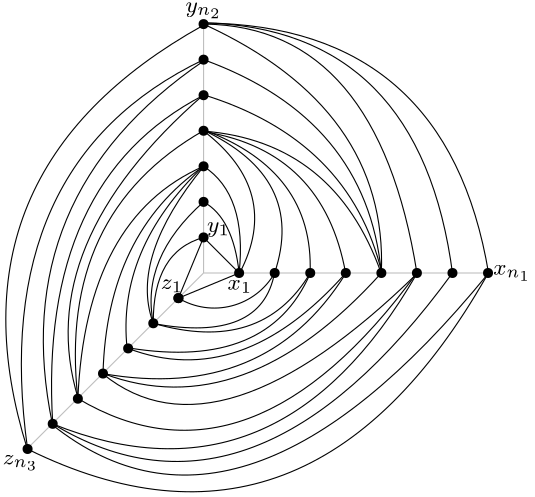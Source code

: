 <?xml version="1.0"?>
<!DOCTYPE ipe SYSTEM "ipe.dtd">
<ipe version="70206" creator="Ipe 7.2.11">
<info created="D:20180103144121" modified="D:20190417125213"/>
<ipestyle name="brew">
<color name="aliceblue" value="0.941 0.973 1"/>
<color name="brew1" value="0.552 0.827 0.78"/>
<color name="brew2" value="1 1 0.701"/>
<color name="brew3" value="0.745 0.729 0.854"/>
<color name="brew4" value="0.984 0.501 0.447"/>
<color name="brew5" value="0.501 0.694 0.827"/>
<color name="brew6" value="0.992 0.705 0.384"/>
<color name="brew7" value="0.701 0.87 0.411"/>
<color name="brew8" value="0.988 0.803 0.898"/>
</ipestyle>
<ipestyle name="basic">
<symbol name="arrow/arc(spx)">
<path stroke="sym-stroke" fill="sym-stroke" pen="sym-pen">
0 0 m
-1 0.333 l
-1 -0.333 l
h
</path>
</symbol>
<symbol name="arrow/farc(spx)">
<path stroke="sym-stroke" fill="white" pen="sym-pen">
0 0 m
-1 0.333 l
-1 -0.333 l
h
</path>
</symbol>
<symbol name="arrow/ptarc(spx)">
<path stroke="sym-stroke" fill="sym-stroke" pen="sym-pen">
0 0 m
-1 0.333 l
-0.8 0 l
-1 -0.333 l
h
</path>
</symbol>
<symbol name="arrow/fptarc(spx)">
<path stroke="sym-stroke" fill="white" pen="sym-pen">
0 0 m
-1 0.333 l
-0.8 0 l
-1 -0.333 l
h
</path>
</symbol>
<symbol name="mark/circle(sx)" transformations="translations">
<path fill="sym-stroke">
0.6 0 0 0.6 0 0 e
0.4 0 0 0.4 0 0 e
</path>
</symbol>
<symbol name="mark/disk(sx)" transformations="translations">
<path fill="sym-stroke">
0.6 0 0 0.6 0 0 e
</path>
</symbol>
<symbol name="mark/fdisk(sfx)" transformations="translations">
<group>
<path fill="sym-fill">
0.5 0 0 0.5 0 0 e
</path>
<path fill="sym-stroke" fillrule="eofill">
0.6 0 0 0.6 0 0 e
0.4 0 0 0.4 0 0 e
</path>
</group>
</symbol>
<symbol name="mark/box(sx)" transformations="translations">
<path fill="sym-stroke" fillrule="eofill">
-0.6 -0.6 m
0.6 -0.6 l
0.6 0.6 l
-0.6 0.6 l
h
-0.4 -0.4 m
0.4 -0.4 l
0.4 0.4 l
-0.4 0.4 l
h
</path>
</symbol>
<symbol name="mark/square(sx)" transformations="translations">
<path fill="sym-stroke">
-0.6 -0.6 m
0.6 -0.6 l
0.6 0.6 l
-0.6 0.6 l
h
</path>
</symbol>
<symbol name="mark/fsquare(sfx)" transformations="translations">
<group>
<path fill="sym-fill">
-0.5 -0.5 m
0.5 -0.5 l
0.5 0.5 l
-0.5 0.5 l
h
</path>
<path fill="sym-stroke" fillrule="eofill">
-0.6 -0.6 m
0.6 -0.6 l
0.6 0.6 l
-0.6 0.6 l
h
-0.4 -0.4 m
0.4 -0.4 l
0.4 0.4 l
-0.4 0.4 l
h
</path>
</group>
</symbol>
<symbol name="mark/cross(sx)" transformations="translations">
<group>
<path fill="sym-stroke">
-0.43 -0.57 m
0.57 0.43 l
0.43 0.57 l
-0.57 -0.43 l
h
</path>
<path fill="sym-stroke">
-0.43 0.57 m
0.57 -0.43 l
0.43 -0.57 l
-0.57 0.43 l
h
</path>
</group>
</symbol>
<symbol name="arrow/fnormal(spx)">
<path stroke="sym-stroke" fill="white" pen="sym-pen">
0 0 m
-1 0.333 l
-1 -0.333 l
h
</path>
</symbol>
<symbol name="arrow/pointed(spx)">
<path stroke="sym-stroke" fill="sym-stroke" pen="sym-pen">
0 0 m
-1 0.333 l
-0.8 0 l
-1 -0.333 l
h
</path>
</symbol>
<symbol name="arrow/fpointed(spx)">
<path stroke="sym-stroke" fill="white" pen="sym-pen">
0 0 m
-1 0.333 l
-0.8 0 l
-1 -0.333 l
h
</path>
</symbol>
<symbol name="arrow/linear(spx)">
<path stroke="sym-stroke" pen="sym-pen">
-1 0.333 m
0 0 l
-1 -0.333 l
</path>
</symbol>
<symbol name="arrow/fdouble(spx)">
<path stroke="sym-stroke" fill="white" pen="sym-pen">
0 0 m
-1 0.333 l
-1 -0.333 l
h
-1 0 m
-2 0.333 l
-2 -0.333 l
h
</path>
</symbol>
<symbol name="arrow/double(spx)">
<path stroke="sym-stroke" fill="sym-stroke" pen="sym-pen">
0 0 m
-1 0.333 l
-1 -0.333 l
h
-1 0 m
-2 0.333 l
-2 -0.333 l
h
</path>
</symbol>
<pen name="heavier" value="0.8"/>
<pen name="fat" value="1.2"/>
<pen name="ultrafat" value="2"/>
<symbolsize name="large" value="5"/>
<symbolsize name="small" value="2"/>
<symbolsize name="tiny" value="1.1"/>
<arrowsize name="large" value="10"/>
<arrowsize name="small" value="5"/>
<arrowsize name="tiny" value="3"/>
<color name="red" value="1 0 0"/>
<color name="green" value="0 1 0"/>
<color name="blue" value="0 0 1"/>
<color name="yellow" value="1 1 0"/>
<color name="orange" value="1 0.647 0"/>
<color name="gold" value="1 0.843 0"/>
<color name="purple" value="0.627 0.125 0.941"/>
<color name="gray" value="0.745"/>
<color name="brown" value="0.647 0.165 0.165"/>
<color name="navy" value="0 0 0.502"/>
<color name="pink" value="1 0.753 0.796"/>
<color name="seagreen" value="0.18 0.545 0.341"/>
<color name="turquoise" value="0.251 0.878 0.816"/>
<color name="violet" value="0.933 0.51 0.933"/>
<color name="darkblue" value="0 0 0.545"/>
<color name="darkcyan" value="0 0.545 0.545"/>
<color name="darkgray" value="0.663"/>
<color name="darkgreen" value="0 0.392 0"/>
<color name="darkmagenta" value="0.545 0 0.545"/>
<color name="darkorange" value="1 0.549 0"/>
<color name="darkred" value="0.545 0 0"/>
<color name="lightblue" value="0.678 0.847 0.902"/>
<color name="lightcyan" value="0.878 1 1"/>
<color name="lightgray" value="0.827"/>
<color name="lightgreen" value="0.565 0.933 0.565"/>
<color name="lightyellow" value="1 1 0.878"/>
<dashstyle name="dashed" value="[4] 0"/>
<dashstyle name="dotted" value="[1 3] 0"/>
<dashstyle name="dash dotted" value="[4 2 1 2] 0"/>
<dashstyle name="dash dot dotted" value="[4 2 1 2 1 2] 0"/>
<textsize name="large" value="\large"/>
<textsize name="Large" value="\Large"/>
<textsize name="LARGE" value="\LARGE"/>
<textsize name="huge" value="\huge"/>
<textsize name="Huge" value="\Huge"/>
<textsize name="small" value="\small"/>
<textsize name="footnote" value="\footnotesize"/>
<textsize name="tiny" value="\tiny"/>
<textstyle name="center" begin="\begin{center}" end="\end{center}"/>
<textstyle name="itemize" begin="\begin{itemize}" end="\end{itemize}"/>
<textstyle name="item" begin="\begin{itemize}\item{}" end="\end{itemize}"/>
<gridsize name="4 pts" value="4"/>
<gridsize name="8 pts (~3 mm)" value="8"/>
<gridsize name="16 pts (~6 mm)" value="16"/>
<gridsize name="32 pts (~12 mm)" value="32"/>
<gridsize name="10 pts (~3.5 mm)" value="10"/>
<gridsize name="20 pts (~7 mm)" value="20"/>
<gridsize name="14 pts (~5 mm)" value="14"/>
<gridsize name="28 pts (~10 mm)" value="28"/>
<gridsize name="56 pts (~20 mm)" value="56"/>
<anglesize name="90 deg" value="90"/>
<anglesize name="60 deg" value="60"/>
<anglesize name="45 deg" value="45"/>
<anglesize name="30 deg" value="30"/>
<anglesize name="22.5 deg" value="22.5"/>
<opacity name="10%" value="0.1"/>
<opacity name="30%" value="0.3"/>
<opacity name="50%" value="0.5"/>
<opacity name="75%" value="0.75"/>
<tiling name="falling" angle="-60" step="4" width="1"/>
<tiling name="rising" angle="30" step="4" width="1"/>
</ipestyle>
<page>
<layer name="g-p"/>
<layer name="labels"/>
<layer name="path-vertex"/>
<layer name="path"/>
<layer name="path-highlight"/>
<layer name="path-adjacent"/>
<view layers="g-p labels path-vertex path path-adjacent" active="path"/>
<view layers="g-p path-vertex path-highlight path-adjacent" active="path-highlight"/>
<view layers="g-p" active="path-adjacent"/>
<path layer="g-p" matrix="0 0.8 0.8 0 -219.909 405.723" stroke="gray">
256 704 m
256 576 l
</path>
<path stroke="gray">
240.891 610.523 m
240.89 700.398 l
</path>
<path stroke="gray">
177.281 547.143 m
240.889 610.519 l
</path>
<use matrix="0 0.8 0.8 0 -322.309 405.723" name="mark/disk(sx)" pos="288 704" size="normal" stroke="black"/>
<use matrix="0 0.8 0.8 0 -322.309 405.723" name="mark/disk(sx)" pos="352 704" size="normal" stroke="black"/>
<use matrix="0.565686 -0.565686 -0.565686 -0.565686 494.314 1153.58" name="mark/disk(sx)" pos="256 736" size="normal" stroke="black"/>
<use matrix="0 0.8 0.8 0 -322.309 405.723" name="mark/disk(sx)" pos="304 704" size="normal" stroke="black"/>
<use matrix="0.565686 -0.565686 -0.565686 -0.565686 494.314 1153.58" name="mark/disk(sx)" pos="256 768" size="normal" stroke="black"/>
<use matrix="0.565686 -0.565686 -0.565686 -0.565686 494.314 1153.58" name="mark/disk(sx)" pos="256 752" size="normal" stroke="black"/>
<path layer="path-adjacent" matrix="0 0.8 0.8 0 -322.309 405.723" stroke="black">
199.432 647.428 m
280.885 650.957
304 704 c
</path>
<path layer="g-p" stroke="black">
240.891 623.323 m
222.581 618.233
222.786 592.421 c
</path>
<path stroke="black">
330.491 610.523 m
258.929 512.337
186.582 556.217 c
</path>
<path layer="path-adjacent" stroke="black">
343.161 610.094 m
254.522 501.666
186.508 555.801 c
</path>
<path stroke="black">
317.787 610.354 m
246.249 540.463
204.717 574.122 c
</path>
<path layer="g-p" stroke="black">
304.891 610.523 m
255.237 555.427
205.024 574.239 c
</path>
<path stroke="black">
213.735 583.37 m
254.319 567.91
292.091 610.523 c
</path>
<path stroke="black">
222.786 592.421 m
261.687 581.115
279.291 610.523 c
</path>
<path stroke="black">
222.851 592.306 m
261.78 585.199
266.462 610.671 c
</path>
<path layer="path-adjacent" stroke="black">
304.891 610.523 m
307.293 669.713
240.891 700.123 c
</path>
<path layer="g-p" stroke="black">
304.891 610.523 m
299.574 666.028
240.891 687.323 c
</path>
<path stroke="black">
240.891 674.523 m
181.348 643.747
186.582 556.217 c
</path>
<path layer="path-adjacent" stroke="black">
177.531 547.166 m
163.166 650.078
240.891 687.323 c
</path>
<path layer="g-p" stroke="black">
240.891 636.123 m
218.095 615.82
222.786 592.421 c
</path>
<path stroke="black">
240.808 648.954 m
209.483 618.911
213.39 583.098 c
</path>
<path matrix="0 0.8 0.8 0 -322.309 405.723" stroke="black">
210.745 658.741 m
273.845 660.512
304 704 c
</path>
<path layer="path-adjacent" matrix="0 0.8 0.8 0 -322.309 405.723" stroke="black">
256 720 m
280.633 717.336
288 704 c
</path>
<path stroke="black">
253.691 610.523 m
256.657 638.706
240.891 648.923 c
</path>
<text layer="labels" matrix="0.8 0 0 0.8 50.5842 125.631" transformations="translations" pos="254.239 602.873" stroke="black" type="label" width="8.918" height="3.439" depth="1.1" halign="center" valign="top" size="footnote" style="math">x_1</text>
<text matrix="0.8 0 0 0.8 130.584 90.4306" transformations="translations" pos="139.38 668.507" stroke="black" type="label" width="8.337" height="3.431" depth="1.55" valign="baseline" size="footnote" style="math">y_1</text>
<text matrix="0.8 0 0 0.8 121.781 100.58" transformations="translations" pos="139.775 630.154" stroke="black" type="label" width="8.09" height="3.439" depth="1.1" halign="right" valign="baseline" size="footnote" style="math">z_1</text>
<text matrix="0.8 0 0 0.8 45.7842 120.831" transformations="translations" pos="374.239 612.164" stroke="black" type="label" width="13.754" height="3.429" depth="2.15" valign="center" size="footnote" style="math">x_{n_1}</text>
<text matrix="0.8 0 0 0.8 81.096 132.119" transformations="translations" pos="125.542 516.086" stroke="black" type="label" width="12.926" height="3.429" depth="2.15" halign="right" valign="top" size="footnote" style="math">z_{n_3}</text>
<text matrix="0.8 0 0 0.8 65.6135 115.793" transformations="translations" pos="219.248 735.722" stroke="black" type="label" width="13.173" height="3.429" depth="2.15" halign="center" valign="baseline" size="footnote" style="math">y_{n_2}</text>
<path layer="path-adjacent" stroke="black">
253.691 610.523 m
240.891 623.323 l
240.891 623.323 l
</path>
<path layer="g-p" stroke="black">
240.891 623.323 m
231.837 601.473 l
</path>
<path stroke="black">
231.837 601.472 m
25.0348 0 0 25.0348 244.743 622.924 266.491 610.523 a
</path>
<use matrix="0.565686 -0.565686 -0.565686 -0.565686 494.315 1153.58" name="mark/disk(sx)" pos="256 720" size="normal" stroke="black"/>
<use name="mark/disk(sx)" pos="240.891 623.323" size="normal" stroke="black"/>
<use name="mark/disk(sx)" pos="231.837 601.472" size="normal" stroke="black"/>
<use name="mark/disk(sx)" pos="266.491 610.523" size="normal" stroke="black"/>
<use matrix="0 0.8 0.8 0 -322.309 405.723" name="mark/disk(sx)" pos="256 768" size="normal" stroke="black"/>
<use matrix="0 0.8 0.8 0 -322.309 405.723" name="mark/disk(sx)" pos="256 752" size="normal" stroke="black"/>
<use matrix="0 0.8 0.8 0 -322.309 405.723" name="mark/disk(sx)" pos="256 784" size="normal" stroke="black"/>
<path stroke="black">
240.917 648.845 m
214.35 616.294
222.584 592.976 c
</path>
<path stroke="black">
214.305 583.487 m
264.046 575.501
279.242 610.244 c
</path>
<path stroke="black">
292.001 610.225 m
262.989 564.011
204.544 574.312 c
</path>
<path stroke="black">
305.11 610.407 m
293.624 658.619
240.346 674.842 c
</path>
<use matrix="0 0.8 0.8 0 -322.309 405.723" name="mark/disk(sx)" pos="336 704" size="normal" stroke="black"/>
<path stroke="black">
186.479 556.083 m
169.418 638.218
241.038 686.947 c
</path>
<use matrix="0.565686 -0.565686 -0.565686 -0.565686 494.314 1153.58" name="mark/disk(sx)" pos="256 800" size="normal" stroke="black"/>
<path layer="path-adjacent" matrix="1 0 0 1 -0.0547096 -0.0796772" stroke="black">
240.354 662.256 m
278.024 644.873
266.491 610.523 c
</path>
<path matrix="1 0 0 1 -0.0547096 -0.0796772" stroke="black">
304.891 610.523 m
287.988 658.085
240.761 661.691 c
</path>
<path matrix="1 0 0 1 -0.0547096 -0.0796772" stroke="black">
241.56 661.389 m
284.145 654.367
292.091 610.523 c
</path>
<path matrix="1 0 0 1 -0.0547096 -0.0796772" stroke="black">
240.974 662.133 m
280.726 647.327
279.291 610.523 c
</path>
<path matrix="0 0.8 0.8 0 -322.407 405.684" stroke="black">
256 720 m
244.687 692.682 l
</path>
<path matrix="0.8 0 0 0.8 51.4542 121.847" stroke="black">
180.311 554.547 m
159.347 623.63
236.883 691.115 c
</path>
<path matrix="1 0 0 1 0.0822367 -0.0617583" stroke="black">
317.691 610.523 m
267.637 523.584
186.582 556.217 c
</path>
<group layer="path-highlight">
<path stroke="brew4" pen="ultrafat">
317.691 610.579 m
305.288 697.943
240.869 700.131 c
</path>
<path stroke="brew4" pen="ultrafat">
177.568 546.905 m
280.408 496.782
343.291 610.579 c
</path>
<path matrix="1 0 0 1 0 0.056072" stroke="brew4" pen="ultrafat">
253.691 610.523 m
271.755 640.941
240.891 661.723
240.891 661.723 c
</path>
<path stroke="brew4" pen="ultrafat">
240.891 661.779 m
189.094 631.433
195.633 565.325 c
</path>
<path matrix="0 0.8 0.8 0 -322.309 405.779" stroke="brew4" pen="ultrafat">
199.432 647.428 m
153.329 724.98
256 800 c
</path>
<path stroke="brew4" pen="ultrafat">
240.945 700.071 m
145.974 647.228
177.768 547.355 c
</path>
</group>
<use layer="path-vertex" matrix="0.565686 -0.565686 -0.565686 -0.565686 494.314 1153.58" name="mark/disk(sx)" pos="256 816" size="normal" stroke="black"/>
<use matrix="0 0.8 0.8 0 -322.309 405.723" name="mark/disk(sx)" pos="368 704" size="normal" stroke="black"/>
<use matrix="0 0.8 0.8 0 -322.309 405.723" name="mark/disk(sx)" pos="320 704" size="normal" stroke="black"/>
<use matrix="0.565686 -0.565686 -0.565686 -0.565686 494.315 1153.58" name="mark/disk(sx)" pos="256 784" size="normal" stroke="black"/>
<use matrix="0 0.8 0.8 0 -322.309 405.723" name="mark/disk(sx)" pos="256 720" size="normal" stroke="black"/>
<use matrix="0 0.8 0.8 0 -322.309 405.723" name="mark/disk(sx)" pos="256 832" size="normal" stroke="black"/>
<use matrix="0 0.8 0.8 0 -322.309 405.723" name="mark/disk(sx)" pos="256 800" size="normal" stroke="black"/>
<group layer="path">
<path matrix="0 0.8 0.8 0 -322.309 405.779" stroke="black">
320 704 m
282.468 638.243
199.432 647.428 c
</path>
<path matrix="0 0.8 0.8 0 -322.309 405.779" stroke="black">
199.432 647.428 m
153.329 724.98
256 800 c
</path>
<path stroke="black">
240.703 699.654 m
146.249 647.001
177.445 547.143 c
</path>
<path stroke="black">
240.941 661.622 m
269.23 639.8
253.888 610.528 c
</path>
<path stroke="black">
177.78 546.997 m
278.957 497.266
343.019 609.82 c
</path>
<path stroke="black">
317.691 610.579 m
303.509 699.171
241.393 700.132 c
</path>
</group>
<path layer="path-adjacent" matrix="1 0 0 1 0.02237 0.323904" stroke="black">
330.577 609.41 m
319.075 698.469
240.529 700.276 c
</path>
<path stroke="black">
343.513 610.33 m
328.627 699.63
241.254 700.52 c
</path>
<use layer="g-p" matrix="0 0.8 0.8 0 -322.309 405.723" name="mark/disk(sx)" pos="256 816" size="normal" stroke="black"/>
</page>
</ipe>
